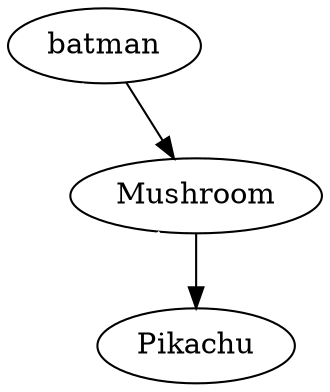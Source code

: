 digraph G{
graph [ordering="out"];
e0[ shape = point, width = 0 color = "white" ];
Mushroom -> e0[ dir = none, color = "white" ];
Mushroom -> Pikachu;
e0[ shape = point, width = 0 color = "white" ];
batman -> e0[ dir = none, color = "white" ];
batman -> Mushroom;
}
